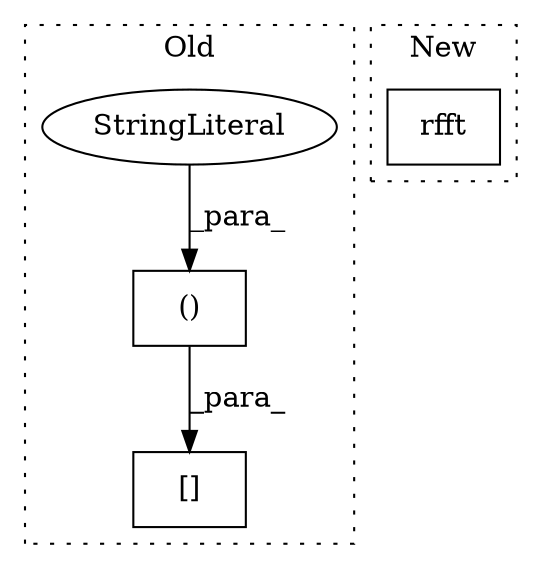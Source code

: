 digraph G {
subgraph cluster0 {
1 [label="()" a="106" s="2657" l="76" shape="box"];
3 [label="[]" a="2" s="2650,2733" l="7,2" shape="box"];
4 [label="StringLiteral" a="45" s="2717" l="16" shape="ellipse"];
label = "Old";
style="dotted";
}
subgraph cluster1 {
2 [label="rfft" a="32" s="2203,2368" l="5,1" shape="box"];
label = "New";
style="dotted";
}
1 -> 3 [label="_para_"];
4 -> 1 [label="_para_"];
}